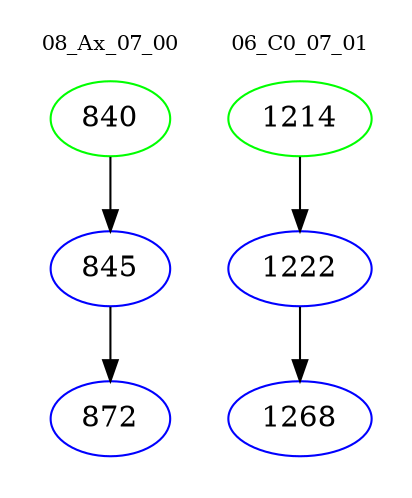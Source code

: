 digraph{
subgraph cluster_0 {
color = white
label = "08_Ax_07_00";
fontsize=10;
T0_840 [label="840", color="green"]
T0_840 -> T0_845 [color="black"]
T0_845 [label="845", color="blue"]
T0_845 -> T0_872 [color="black"]
T0_872 [label="872", color="blue"]
}
subgraph cluster_1 {
color = white
label = "06_C0_07_01";
fontsize=10;
T1_1214 [label="1214", color="green"]
T1_1214 -> T1_1222 [color="black"]
T1_1222 [label="1222", color="blue"]
T1_1222 -> T1_1268 [color="black"]
T1_1268 [label="1268", color="blue"]
}
}
